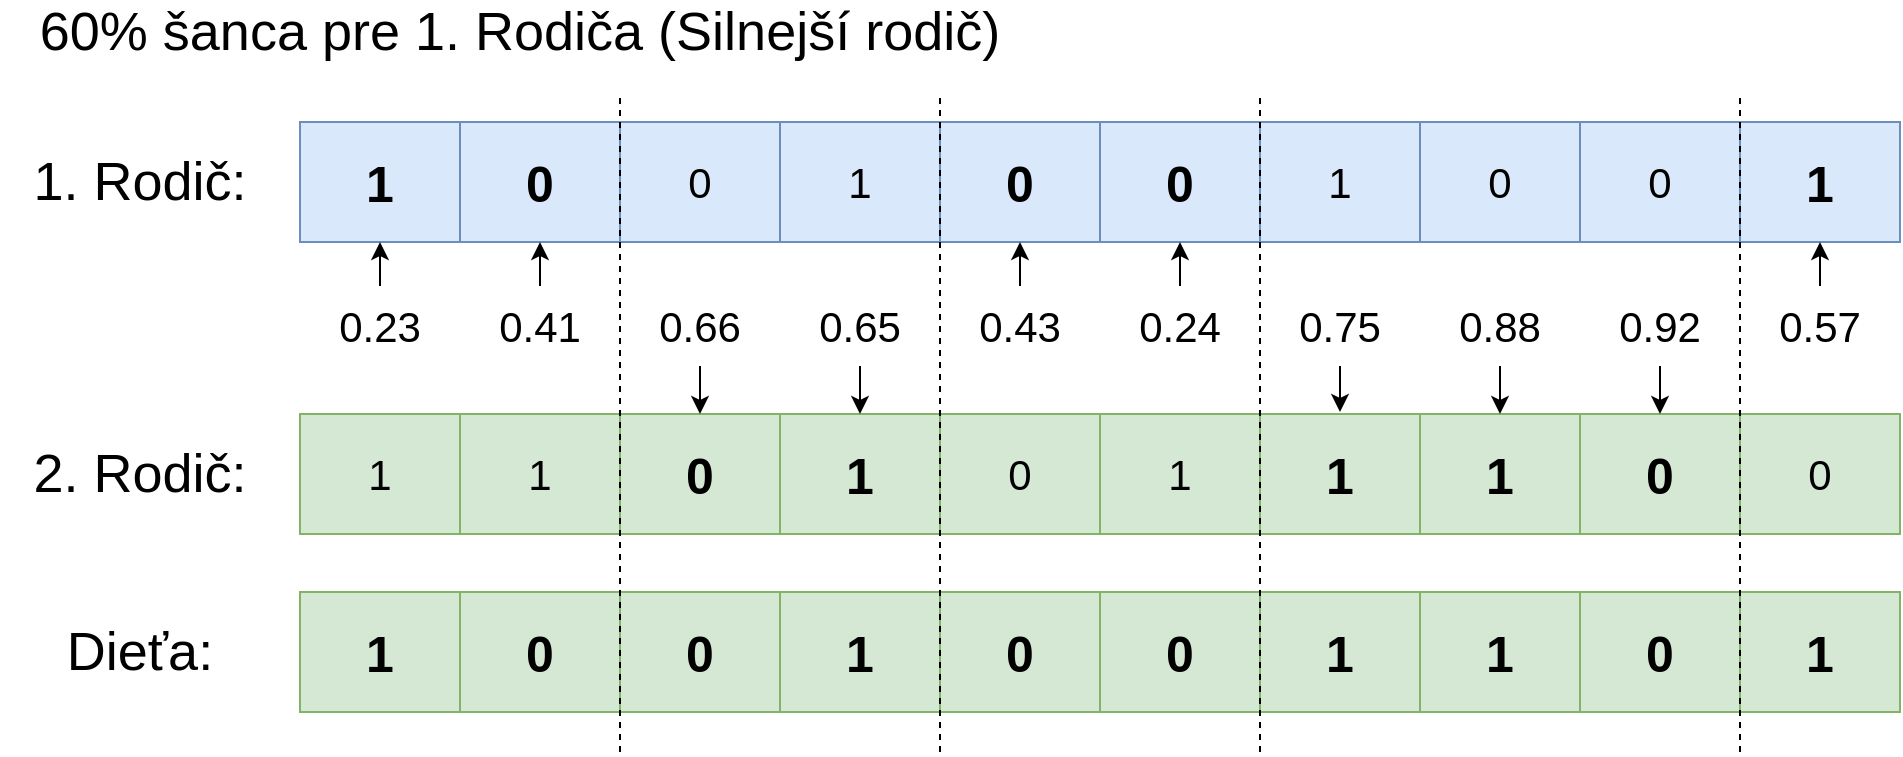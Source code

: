 <mxfile version="12.9.3" type="device"><diagram id="07fea595-8f29-1299-0266-81d95cde20df" name="Page-1"><mxGraphModel dx="1106" dy="3" grid="1" gridSize="10" guides="1" tooltips="1" connect="1" arrows="1" fold="1" page="1" pageScale="1" pageWidth="1169" pageHeight="827" background="#ffffff" math="0" shadow="0"><root><mxCell id="0"/><mxCell id="1" parent="0"/><mxCell id="eteaiQeDkPV6zUrZQ7vl-657" value="0" style="rounded=0;whiteSpace=wrap;html=1;fillColor=#dae8fc;strokeColor=#6c8ebf;fontSize=21;fontStyle=0" parent="1" vertex="1"><mxGeometry x="330" y="1035" width="80" height="60" as="geometry"/></mxCell><mxCell id="eteaiQeDkPV6zUrZQ7vl-658" value="1" style="rounded=0;whiteSpace=wrap;html=1;fillColor=#dae8fc;strokeColor=#6c8ebf;fontSize=21;" parent="1" vertex="1"><mxGeometry x="410" y="1035" width="80" height="60" as="geometry"/></mxCell><mxCell id="eteaiQeDkPV6zUrZQ7vl-659" value="0" style="rounded=0;whiteSpace=wrap;html=1;fillColor=#dae8fc;strokeColor=#6c8ebf;fontSize=25;fontStyle=1" parent="1" vertex="1"><mxGeometry x="490" y="1035" width="80" height="60" as="geometry"/></mxCell><mxCell id="eteaiQeDkPV6zUrZQ7vl-660" value="0" style="rounded=0;whiteSpace=wrap;html=1;fillColor=#dae8fc;strokeColor=#6c8ebf;fontSize=25;fontStyle=1" parent="1" vertex="1"><mxGeometry x="570" y="1035" width="80" height="60" as="geometry"/></mxCell><mxCell id="eteaiQeDkPV6zUrZQ7vl-661" value="1" style="rounded=0;whiteSpace=wrap;html=1;fillColor=#dae8fc;strokeColor=#6c8ebf;fontSize=21;" parent="1" vertex="1"><mxGeometry x="650" y="1035" width="80" height="60" as="geometry"/></mxCell><mxCell id="eteaiQeDkPV6zUrZQ7vl-662" value="0" style="rounded=0;whiteSpace=wrap;html=1;fillColor=#dae8fc;strokeColor=#6c8ebf;fontSize=21;" parent="1" vertex="1"><mxGeometry x="730" y="1035" width="80" height="60" as="geometry"/></mxCell><mxCell id="eteaiQeDkPV6zUrZQ7vl-663" value="0" style="rounded=0;whiteSpace=wrap;html=1;fillColor=#dae8fc;strokeColor=#6c8ebf;fontSize=21;" parent="1" vertex="1"><mxGeometry x="810" y="1035" width="80" height="60" as="geometry"/></mxCell><mxCell id="eteaiQeDkPV6zUrZQ7vl-664" value="1" style="rounded=0;whiteSpace=wrap;html=1;fillColor=#dae8fc;strokeColor=#6c8ebf;fontSize=25;fontStyle=1" parent="1" vertex="1"><mxGeometry x="890" y="1035" width="80" height="60" as="geometry"/></mxCell><mxCell id="eteaiQeDkPV6zUrZQ7vl-665" value="0" style="rounded=0;whiteSpace=wrap;html=1;fillColor=#dae8fc;strokeColor=#6c8ebf;fontSize=25;fontStyle=1" parent="1" vertex="1"><mxGeometry x="250" y="1035" width="80" height="60" as="geometry"/></mxCell><mxCell id="eteaiQeDkPV6zUrZQ7vl-666" value="1" style="rounded=0;whiteSpace=wrap;html=1;fillColor=#dae8fc;strokeColor=#6c8ebf;fontSize=25;fontStyle=1" parent="1" vertex="1"><mxGeometry x="170" y="1035" width="80" height="60" as="geometry"/></mxCell><mxCell id="eteaiQeDkPV6zUrZQ7vl-667" value="0" style="rounded=0;whiteSpace=wrap;html=1;fillColor=#d5e8d4;strokeColor=#82b366;fontSize=25;fontStyle=1" parent="1" vertex="1"><mxGeometry x="330" y="1181" width="80" height="60" as="geometry"/></mxCell><mxCell id="eteaiQeDkPV6zUrZQ7vl-668" value="1" style="rounded=0;whiteSpace=wrap;html=1;fillColor=#d5e8d4;strokeColor=#82b366;fontSize=25;fontStyle=1" parent="1" vertex="1"><mxGeometry x="410" y="1181" width="80" height="60" as="geometry"/></mxCell><mxCell id="eteaiQeDkPV6zUrZQ7vl-669" value="0" style="rounded=0;whiteSpace=wrap;html=1;fillColor=#d5e8d4;strokeColor=#82b366;fontSize=21;" parent="1" vertex="1"><mxGeometry x="490" y="1181" width="80" height="60" as="geometry"/></mxCell><mxCell id="eteaiQeDkPV6zUrZQ7vl-670" value="1" style="rounded=0;whiteSpace=wrap;html=1;fillColor=#d5e8d4;strokeColor=#82b366;fontSize=21;" parent="1" vertex="1"><mxGeometry x="570" y="1181" width="80" height="60" as="geometry"/></mxCell><mxCell id="eteaiQeDkPV6zUrZQ7vl-671" value="1" style="rounded=0;whiteSpace=wrap;html=1;fillColor=#d5e8d4;strokeColor=#82b366;fontSize=25;fontStyle=1" parent="1" vertex="1"><mxGeometry x="650" y="1181" width="80" height="60" as="geometry"/></mxCell><mxCell id="eteaiQeDkPV6zUrZQ7vl-672" value="1" style="rounded=0;whiteSpace=wrap;html=1;fillColor=#d5e8d4;strokeColor=#82b366;fontSize=25;fontStyle=1" parent="1" vertex="1"><mxGeometry x="730" y="1181" width="80" height="60" as="geometry"/></mxCell><mxCell id="eteaiQeDkPV6zUrZQ7vl-673" value="0" style="rounded=0;whiteSpace=wrap;html=1;fillColor=#d5e8d4;strokeColor=#82b366;fontSize=25;fontStyle=1" parent="1" vertex="1"><mxGeometry x="810" y="1181" width="80" height="60" as="geometry"/></mxCell><mxCell id="eteaiQeDkPV6zUrZQ7vl-674" value="0" style="rounded=0;whiteSpace=wrap;html=1;fillColor=#d5e8d4;strokeColor=#82b366;fontSize=21;" parent="1" vertex="1"><mxGeometry x="890" y="1181" width="80" height="60" as="geometry"/></mxCell><mxCell id="eteaiQeDkPV6zUrZQ7vl-675" value="1" style="rounded=0;whiteSpace=wrap;html=1;fillColor=#d5e8d4;strokeColor=#82b366;fontSize=21;fontStyle=0" parent="1" vertex="1"><mxGeometry x="250" y="1181" width="80" height="60" as="geometry"/></mxCell><mxCell id="eteaiQeDkPV6zUrZQ7vl-676" value="1" style="rounded=0;whiteSpace=wrap;html=1;fillColor=#d5e8d4;strokeColor=#82b366;fontSize=21;" parent="1" vertex="1"><mxGeometry x="170" y="1181" width="80" height="60" as="geometry"/></mxCell><mxCell id="eteaiQeDkPV6zUrZQ7vl-689" style="edgeStyle=orthogonalEdgeStyle;rounded=0;orthogonalLoop=1;jettySize=auto;html=1;entryX=0.5;entryY=0;entryDx=0;entryDy=0;fontSize=21;" parent="1" source="eteaiQeDkPV6zUrZQ7vl-677" target="eteaiQeDkPV6zUrZQ7vl-667" edge="1"><mxGeometry relative="1" as="geometry"/></mxCell><mxCell id="eteaiQeDkPV6zUrZQ7vl-677" value="0.66" style="rounded=0;whiteSpace=wrap;html=1;fontSize=21;gradientColor=none;fillColor=#ffffff;strokeColor=none;" parent="1" vertex="1"><mxGeometry x="330" y="1117" width="80" height="40" as="geometry"/></mxCell><mxCell id="eteaiQeDkPV6zUrZQ7vl-690" style="edgeStyle=orthogonalEdgeStyle;rounded=0;orthogonalLoop=1;jettySize=auto;html=1;entryX=0.5;entryY=0;entryDx=0;entryDy=0;fontSize=21;" parent="1" source="eteaiQeDkPV6zUrZQ7vl-678" target="eteaiQeDkPV6zUrZQ7vl-668" edge="1"><mxGeometry relative="1" as="geometry"/></mxCell><mxCell id="eteaiQeDkPV6zUrZQ7vl-678" value="0.65" style="rounded=0;whiteSpace=wrap;html=1;fontSize=21;gradientColor=none;fillColor=#ffffff;strokeColor=none;" parent="1" vertex="1"><mxGeometry x="410" y="1117" width="80" height="40" as="geometry"/></mxCell><mxCell id="eteaiQeDkPV6zUrZQ7vl-691" style="edgeStyle=orthogonalEdgeStyle;rounded=0;orthogonalLoop=1;jettySize=auto;html=1;fontSize=21;" parent="1" source="eteaiQeDkPV6zUrZQ7vl-679" target="eteaiQeDkPV6zUrZQ7vl-659" edge="1"><mxGeometry relative="1" as="geometry"/></mxCell><mxCell id="eteaiQeDkPV6zUrZQ7vl-679" value="0.43" style="rounded=0;whiteSpace=wrap;html=1;fontSize=21;gradientColor=none;fillColor=#ffffff;strokeColor=none;" parent="1" vertex="1"><mxGeometry x="490" y="1117" width="80" height="40" as="geometry"/></mxCell><mxCell id="eteaiQeDkPV6zUrZQ7vl-692" style="edgeStyle=orthogonalEdgeStyle;rounded=0;orthogonalLoop=1;jettySize=auto;html=1;fontSize=21;" parent="1" source="eteaiQeDkPV6zUrZQ7vl-680" target="eteaiQeDkPV6zUrZQ7vl-660" edge="1"><mxGeometry relative="1" as="geometry"/></mxCell><mxCell id="eteaiQeDkPV6zUrZQ7vl-680" value="0.24" style="rounded=0;whiteSpace=wrap;html=1;fontSize=21;gradientColor=none;fillColor=#ffffff;strokeColor=none;" parent="1" vertex="1"><mxGeometry x="570" y="1117" width="80" height="40" as="geometry"/></mxCell><mxCell id="eteaiQeDkPV6zUrZQ7vl-693" style="edgeStyle=orthogonalEdgeStyle;rounded=0;orthogonalLoop=1;jettySize=auto;html=1;fontSize=21;" parent="1" source="eteaiQeDkPV6zUrZQ7vl-681" edge="1"><mxGeometry relative="1" as="geometry"><mxPoint x="690" y="1180" as="targetPoint"/></mxGeometry></mxCell><mxCell id="eteaiQeDkPV6zUrZQ7vl-681" value="0.75" style="rounded=0;whiteSpace=wrap;html=1;fontSize=21;gradientColor=none;fillColor=#ffffff;strokeColor=none;" parent="1" vertex="1"><mxGeometry x="650" y="1117" width="80" height="40" as="geometry"/></mxCell><mxCell id="eteaiQeDkPV6zUrZQ7vl-694" style="edgeStyle=orthogonalEdgeStyle;rounded=0;orthogonalLoop=1;jettySize=auto;html=1;fontSize=21;" parent="1" source="eteaiQeDkPV6zUrZQ7vl-682" target="eteaiQeDkPV6zUrZQ7vl-672" edge="1"><mxGeometry relative="1" as="geometry"/></mxCell><mxCell id="eteaiQeDkPV6zUrZQ7vl-682" value="0.88" style="rounded=0;whiteSpace=wrap;html=1;fontSize=21;gradientColor=none;fillColor=#ffffff;strokeColor=none;" parent="1" vertex="1"><mxGeometry x="730" y="1117" width="80" height="40" as="geometry"/></mxCell><mxCell id="eteaiQeDkPV6zUrZQ7vl-695" style="edgeStyle=orthogonalEdgeStyle;rounded=0;orthogonalLoop=1;jettySize=auto;html=1;entryX=0.5;entryY=0;entryDx=0;entryDy=0;fontSize=21;" parent="1" source="eteaiQeDkPV6zUrZQ7vl-683" target="eteaiQeDkPV6zUrZQ7vl-673" edge="1"><mxGeometry relative="1" as="geometry"/></mxCell><mxCell id="eteaiQeDkPV6zUrZQ7vl-683" value="0.92" style="rounded=0;whiteSpace=wrap;html=1;fontSize=21;gradientColor=none;fillColor=#ffffff;strokeColor=none;" parent="1" vertex="1"><mxGeometry x="810" y="1117" width="80" height="40" as="geometry"/></mxCell><mxCell id="eteaiQeDkPV6zUrZQ7vl-696" style="edgeStyle=orthogonalEdgeStyle;rounded=0;orthogonalLoop=1;jettySize=auto;html=1;fontSize=21;" parent="1" source="eteaiQeDkPV6zUrZQ7vl-684" target="eteaiQeDkPV6zUrZQ7vl-664" edge="1"><mxGeometry relative="1" as="geometry"><mxPoint x="930" y="1196" as="targetPoint"/></mxGeometry></mxCell><mxCell id="eteaiQeDkPV6zUrZQ7vl-684" value="0.57" style="rounded=0;whiteSpace=wrap;html=1;fontSize=21;gradientColor=none;fillColor=#ffffff;strokeColor=none;" parent="1" vertex="1"><mxGeometry x="890" y="1117" width="80" height="40" as="geometry"/></mxCell><mxCell id="eteaiQeDkPV6zUrZQ7vl-688" style="edgeStyle=orthogonalEdgeStyle;rounded=0;orthogonalLoop=1;jettySize=auto;html=1;fontSize=21;" parent="1" source="eteaiQeDkPV6zUrZQ7vl-685" target="eteaiQeDkPV6zUrZQ7vl-665" edge="1"><mxGeometry relative="1" as="geometry"/></mxCell><mxCell id="eteaiQeDkPV6zUrZQ7vl-685" value="0.41" style="rounded=0;whiteSpace=wrap;html=1;fontSize=21;gradientColor=none;fillColor=#ffffff;strokeColor=none;" parent="1" vertex="1"><mxGeometry x="250" y="1117" width="80" height="40" as="geometry"/></mxCell><mxCell id="eteaiQeDkPV6zUrZQ7vl-687" style="edgeStyle=orthogonalEdgeStyle;rounded=0;orthogonalLoop=1;jettySize=auto;html=1;entryX=0.5;entryY=1;entryDx=0;entryDy=0;fontSize=21;" parent="1" source="eteaiQeDkPV6zUrZQ7vl-686" target="eteaiQeDkPV6zUrZQ7vl-666" edge="1"><mxGeometry relative="1" as="geometry"/></mxCell><mxCell id="eteaiQeDkPV6zUrZQ7vl-686" value="0.23" style="rounded=0;whiteSpace=wrap;html=1;fontSize=21;gradientColor=none;fillColor=#ffffff;strokeColor=none;" parent="1" vertex="1"><mxGeometry x="170" y="1117" width="80" height="40" as="geometry"/></mxCell><mxCell id="eteaiQeDkPV6zUrZQ7vl-697" value="0" style="rounded=0;whiteSpace=wrap;html=1;fillColor=#d5e8d4;strokeColor=#82b366;fontSize=25;fontStyle=1" parent="1" vertex="1"><mxGeometry x="330" y="1270" width="80" height="60" as="geometry"/></mxCell><mxCell id="eteaiQeDkPV6zUrZQ7vl-698" value="1" style="rounded=0;whiteSpace=wrap;html=1;fillColor=#d5e8d4;strokeColor=#82b366;fontSize=25;fontStyle=1" parent="1" vertex="1"><mxGeometry x="410" y="1270" width="80" height="60" as="geometry"/></mxCell><mxCell id="eteaiQeDkPV6zUrZQ7vl-699" value="0" style="rounded=0;whiteSpace=wrap;html=1;fillColor=#d5e8d4;strokeColor=#82b366;fontSize=25;fontStyle=1" parent="1" vertex="1"><mxGeometry x="490" y="1270" width="80" height="60" as="geometry"/></mxCell><mxCell id="eteaiQeDkPV6zUrZQ7vl-700" value="0" style="rounded=0;whiteSpace=wrap;html=1;fillColor=#d5e8d4;strokeColor=#82b366;fontSize=25;fontStyle=1" parent="1" vertex="1"><mxGeometry x="570" y="1270" width="80" height="60" as="geometry"/></mxCell><mxCell id="eteaiQeDkPV6zUrZQ7vl-701" value="1" style="rounded=0;whiteSpace=wrap;html=1;fillColor=#d5e8d4;strokeColor=#82b366;fontSize=25;fontStyle=1" parent="1" vertex="1"><mxGeometry x="650" y="1270" width="80" height="60" as="geometry"/></mxCell><mxCell id="eteaiQeDkPV6zUrZQ7vl-702" value="1" style="rounded=0;whiteSpace=wrap;html=1;fillColor=#d5e8d4;strokeColor=#82b366;fontSize=25;fontStyle=1" parent="1" vertex="1"><mxGeometry x="730" y="1270" width="80" height="60" as="geometry"/></mxCell><mxCell id="eteaiQeDkPV6zUrZQ7vl-703" value="0" style="rounded=0;whiteSpace=wrap;html=1;fillColor=#d5e8d4;strokeColor=#82b366;fontSize=25;fontStyle=1" parent="1" vertex="1"><mxGeometry x="810" y="1270" width="80" height="60" as="geometry"/></mxCell><mxCell id="eteaiQeDkPV6zUrZQ7vl-704" value="1" style="rounded=0;whiteSpace=wrap;html=1;fillColor=#d5e8d4;strokeColor=#82b366;fontSize=25;fontStyle=1" parent="1" vertex="1"><mxGeometry x="890" y="1270" width="80" height="60" as="geometry"/></mxCell><mxCell id="eteaiQeDkPV6zUrZQ7vl-705" value="0" style="rounded=0;whiteSpace=wrap;html=1;fillColor=#d5e8d4;strokeColor=#82b366;fontSize=25;fontStyle=1" parent="1" vertex="1"><mxGeometry x="250" y="1270" width="80" height="60" as="geometry"/></mxCell><mxCell id="eteaiQeDkPV6zUrZQ7vl-706" value="1" style="rounded=0;whiteSpace=wrap;html=1;fillColor=#d5e8d4;strokeColor=#82b366;fontSize=25;fontStyle=1" parent="1" vertex="1"><mxGeometry x="170" y="1270" width="80" height="60" as="geometry"/></mxCell><mxCell id="eteaiQeDkPV6zUrZQ7vl-708" value="" style="endArrow=none;dashed=1;html=1;fontSize=21;" parent="1" edge="1"><mxGeometry width="50" height="50" relative="1" as="geometry"><mxPoint x="330" y="1350" as="sourcePoint"/><mxPoint x="330" y="1020" as="targetPoint"/></mxGeometry></mxCell><mxCell id="eteaiQeDkPV6zUrZQ7vl-709" value="" style="endArrow=none;dashed=1;html=1;fontSize=21;" parent="1" edge="1"><mxGeometry width="50" height="50" relative="1" as="geometry"><mxPoint x="490" y="1350" as="sourcePoint"/><mxPoint x="490" y="1020" as="targetPoint"/></mxGeometry></mxCell><mxCell id="eteaiQeDkPV6zUrZQ7vl-710" value="" style="endArrow=none;dashed=1;html=1;fontSize=21;" parent="1" edge="1"><mxGeometry width="50" height="50" relative="1" as="geometry"><mxPoint x="650" y="1350" as="sourcePoint"/><mxPoint x="650" y="1020" as="targetPoint"/></mxGeometry></mxCell><mxCell id="eteaiQeDkPV6zUrZQ7vl-711" value="" style="endArrow=none;dashed=1;html=1;fontSize=21;" parent="1" edge="1"><mxGeometry width="50" height="50" relative="1" as="geometry"><mxPoint x="890" y="1350" as="sourcePoint"/><mxPoint x="890" y="1020" as="targetPoint"/></mxGeometry></mxCell><mxCell id="eteaiQeDkPV6zUrZQ7vl-712" value="1. Rodič:" style="text;html=1;strokeColor=none;fillColor=none;align=center;verticalAlign=middle;whiteSpace=wrap;rounded=0;fontSize=27;" parent="1" vertex="1"><mxGeometry x="30" y="1055" width="120" height="20" as="geometry"/></mxCell><mxCell id="eteaiQeDkPV6zUrZQ7vl-714" value="2. Rodič:" style="text;html=1;strokeColor=none;fillColor=none;align=center;verticalAlign=middle;whiteSpace=wrap;rounded=0;fontSize=27;" parent="1" vertex="1"><mxGeometry x="30" y="1201" width="120" height="20" as="geometry"/></mxCell><mxCell id="eteaiQeDkPV6zUrZQ7vl-715" value="Dieťa:" style="text;html=1;strokeColor=none;fillColor=none;align=center;verticalAlign=middle;whiteSpace=wrap;rounded=0;fontSize=27;" parent="1" vertex="1"><mxGeometry x="30" y="1290" width="120" height="20" as="geometry"/></mxCell><mxCell id="eteaiQeDkPV6zUrZQ7vl-716" value="60% šanca pre 1. Rodiča (Silnejší rodič)" style="text;html=1;strokeColor=none;fillColor=none;align=center;verticalAlign=middle;whiteSpace=wrap;rounded=0;fontSize=27;" parent="1" vertex="1"><mxGeometry x="20" y="980" width="520" height="20" as="geometry"/></mxCell></root></mxGraphModel></diagram></mxfile>